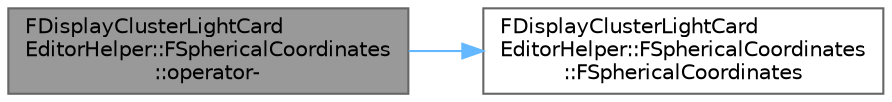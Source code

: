 digraph "FDisplayClusterLightCardEditorHelper::FSphericalCoordinates::operator-"
{
 // INTERACTIVE_SVG=YES
 // LATEX_PDF_SIZE
  bgcolor="transparent";
  edge [fontname=Helvetica,fontsize=10,labelfontname=Helvetica,labelfontsize=10];
  node [fontname=Helvetica,fontsize=10,shape=box,height=0.2,width=0.4];
  rankdir="LR";
  Node1 [id="Node000001",label="FDisplayClusterLightCard\lEditorHelper::FSphericalCoordinates\l::operator-",height=0.2,width=0.4,color="gray40", fillcolor="grey60", style="filled", fontcolor="black",tooltip="Subtraction operator."];
  Node1 -> Node2 [id="edge1_Node000001_Node000002",color="steelblue1",style="solid",tooltip=" "];
  Node2 [id="Node000002",label="FDisplayClusterLightCard\lEditorHelper::FSphericalCoordinates\l::FSphericalCoordinates",height=0.2,width=0.4,color="grey40", fillcolor="white", style="filled",URL="$d3/df0/structFDisplayClusterLightCardEditorHelper_1_1FSphericalCoordinates.html#a19717c44da8adfe89350a1d80dc8a1c1",tooltip="Constructors."];
}
